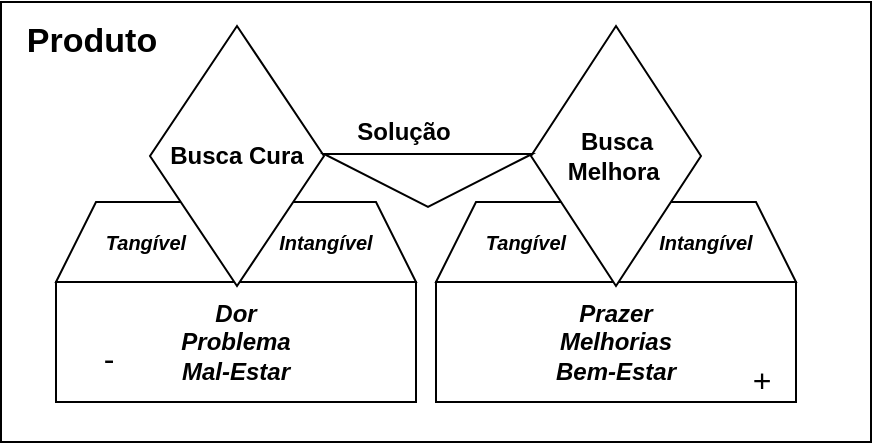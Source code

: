 <mxfile version="24.6.4" type="github">
  <diagram name="Página-1" id="zoD6avPEiWoiR3HsgUsf">
    <mxGraphModel dx="393" dy="1948" grid="1" gridSize="10" guides="1" tooltips="1" connect="1" arrows="1" fold="1" page="1" pageScale="1" pageWidth="827" pageHeight="1169" math="0" shadow="0">
      <root>
        <mxCell id="0" />
        <mxCell id="1" parent="0" />
        <mxCell id="E9ZPrNACv-dQJbDyrwMg-44" value="" style="rounded=0;whiteSpace=wrap;html=1;" parent="1" vertex="1">
          <mxGeometry x="212.5" y="-390" width="435" height="220" as="geometry" />
        </mxCell>
        <mxCell id="E9ZPrNACv-dQJbDyrwMg-1" value="Tangível" style="shape=trapezoid;perimeter=trapezoidPerimeter;whiteSpace=wrap;html=1;fixedSize=1;fontStyle=3;fontSize=10;" parent="1" vertex="1">
          <mxGeometry x="240" y="-290" width="90" height="40" as="geometry" />
        </mxCell>
        <mxCell id="E9ZPrNACv-dQJbDyrwMg-2" value="Intangível" style="shape=trapezoid;perimeter=trapezoidPerimeter;whiteSpace=wrap;html=1;fixedSize=1;fontStyle=3;fontSize=10;" parent="1" vertex="1">
          <mxGeometry x="330" y="-290" width="90" height="40" as="geometry" />
        </mxCell>
        <mxCell id="E9ZPrNACv-dQJbDyrwMg-3" value="Dor&lt;div&gt;Problema&lt;/div&gt;&lt;div&gt;Mal-Estar&lt;/div&gt;" style="rounded=0;whiteSpace=wrap;html=1;fontStyle=3" parent="1" vertex="1">
          <mxGeometry x="240" y="-250" width="180" height="60" as="geometry" />
        </mxCell>
        <mxCell id="E9ZPrNACv-dQJbDyrwMg-4" value="&lt;div&gt;Prazer&lt;/div&gt;&lt;div&gt;Melhorias&lt;/div&gt;&lt;div&gt;Bem-Estar&lt;/div&gt;" style="rounded=0;whiteSpace=wrap;html=1;fontStyle=3" parent="1" vertex="1">
          <mxGeometry x="430" y="-250" width="180" height="60" as="geometry" />
        </mxCell>
        <mxCell id="E9ZPrNACv-dQJbDyrwMg-28" value="Tangível" style="shape=trapezoid;perimeter=trapezoidPerimeter;whiteSpace=wrap;html=1;fixedSize=1;fontStyle=3;fontSize=10;" parent="1" vertex="1">
          <mxGeometry x="430" y="-290" width="90" height="40" as="geometry" />
        </mxCell>
        <mxCell id="E9ZPrNACv-dQJbDyrwMg-29" value="Intangível" style="shape=trapezoid;perimeter=trapezoidPerimeter;whiteSpace=wrap;html=1;fixedSize=1;fontStyle=3;fontSize=10;" parent="1" vertex="1">
          <mxGeometry x="520" y="-290" width="90" height="40" as="geometry" />
        </mxCell>
        <mxCell id="E9ZPrNACv-dQJbDyrwMg-37" value="Busca Cura" style="rhombus;whiteSpace=wrap;html=1;fontStyle=1" parent="1" vertex="1">
          <mxGeometry x="287" y="-378" width="87" height="130" as="geometry" />
        </mxCell>
        <mxCell id="E9ZPrNACv-dQJbDyrwMg-39" value="Busca Melhora&amp;nbsp;" style="rhombus;whiteSpace=wrap;html=1;fontStyle=1" parent="1" vertex="1">
          <mxGeometry x="477.5" y="-378" width="85" height="130" as="geometry" />
        </mxCell>
        <mxCell id="E9ZPrNACv-dQJbDyrwMg-41" value="" style="triangle;whiteSpace=wrap;html=1;rotation=90;" parent="1" vertex="1">
          <mxGeometry x="412.75" y="-352.75" width="26.5" height="104" as="geometry" />
        </mxCell>
        <mxCell id="E9ZPrNACv-dQJbDyrwMg-43" value="Solução" style="text;html=1;align=center;verticalAlign=middle;whiteSpace=wrap;rounded=1;fontStyle=1" parent="1" vertex="1">
          <mxGeometry x="384" y="-340" width="60" height="30" as="geometry" />
        </mxCell>
        <mxCell id="E9ZPrNACv-dQJbDyrwMg-45" value="Produto" style="text;html=1;align=center;verticalAlign=middle;whiteSpace=wrap;rounded=0;fontSize=17;fontStyle=1" parent="1" vertex="1">
          <mxGeometry x="212.5" y="-390" width="90" height="40" as="geometry" />
        </mxCell>
        <mxCell id="dQm805kbuFht44Tf5tw2-1" value="+" style="text;html=1;align=center;verticalAlign=middle;whiteSpace=wrap;rounded=0;fontSize=16;" parent="1" vertex="1">
          <mxGeometry x="562.5" y="-212" width="60" height="22" as="geometry" />
        </mxCell>
        <mxCell id="dQm805kbuFht44Tf5tw2-2" value="-" style="text;html=1;align=center;verticalAlign=middle;whiteSpace=wrap;rounded=0;fontSize=16;rotation=0;" parent="1" vertex="1">
          <mxGeometry x="240" y="-235" width="53" height="45" as="geometry" />
        </mxCell>
      </root>
    </mxGraphModel>
  </diagram>
</mxfile>
